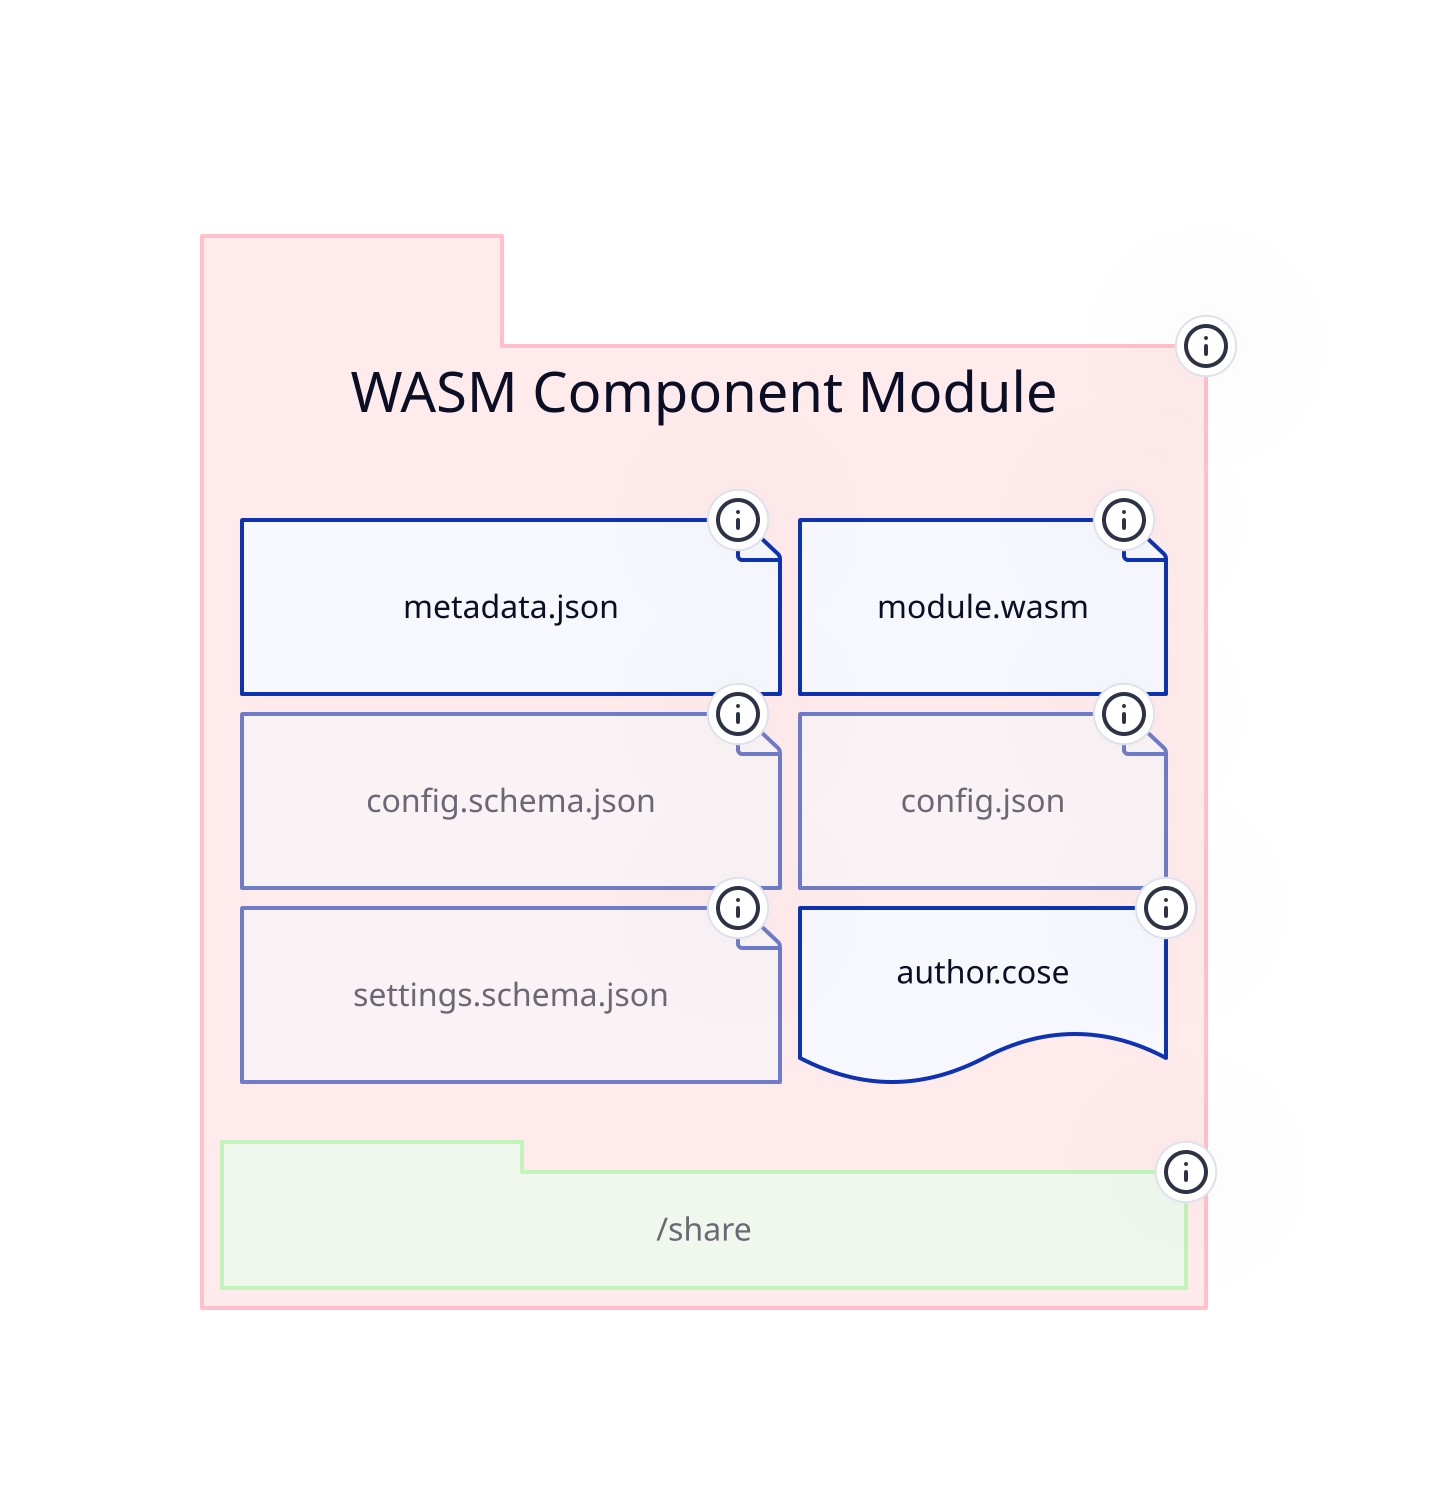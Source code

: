 vars: {
  d2-config: {
    layout-engine: elk

    # Terminal theme code

    theme-id: 4
    dark-theme-id: 4
  }
}

lib module1 group: {
  label: WASM Component Module
  grid-rows: 2
  grid-columns: 1
  grid-gap: 10
  shape: package
  style: {
    stroke: "#ffc0cb"
    fill: "#ffebeb"
    font: mono
  }

  tooltip: |md
    WASM Components are individually packaged and signed
    before inclusion into an application.
  |

  component files: {
    grid-rows: 4
    grid-columns: 2
    grid-gap: 10
    style.opacity: 0

    component metadata object: {
      shape: page
      label: metadata.json
      style: {
        font: mono
      }
      tooltip: |md
        Defines the module.

        + Module Name
        + Version
        + Description
        ? Source Repo
        + License/s
      |
    }
    component wasm module object: {
      shape: page
      label: module.wasm
      style: {
        font: mono
      }
      tooltip: |md
        Compiled WASM Component Module.
      |
    }
    component config jsonschema object: {
      shape: page
      label: config.schema.json
      style: {
        opacity: 0.6
        font: mono
      }
      tooltip: |md
        OPTIONAL:

        Schema for the config.json file.
      |
    }
    component config json object: {
      shape: page
      label: config.json
      style: {
        opacity: 0.6
        font: mono
      }
      tooltip: |md
        Conditionally Optional:

        Modules runtime config file.

        MUST Exist if `config.schema.json` exists.
      |
    }
    component settings jsonschema object: {
      shape: page
      label: settings.schema.json
      style: {
        opacity: 0.6
        font: mono
      }
      tooltip: |md
        OPTIONAL:

        Schema for the user option settings.json file.
      |
    }
    component author signature object: {
      shape: document
      label: author.cose
      style: {
        font: mono
      }
      tooltip: |md
        Authors signature over the wasm module.
      |
    }
  }
  lib modulen share group: {
    label: /share
    shape: package
    style: {
      stroke: "#98FB98"
      fill: "#E6FFED"
      font: mono
      opacity: 0.6
    }
    tooltip: |md
      OPTIONAL: 

      Data files specific to this Module.
    |
  }
}
